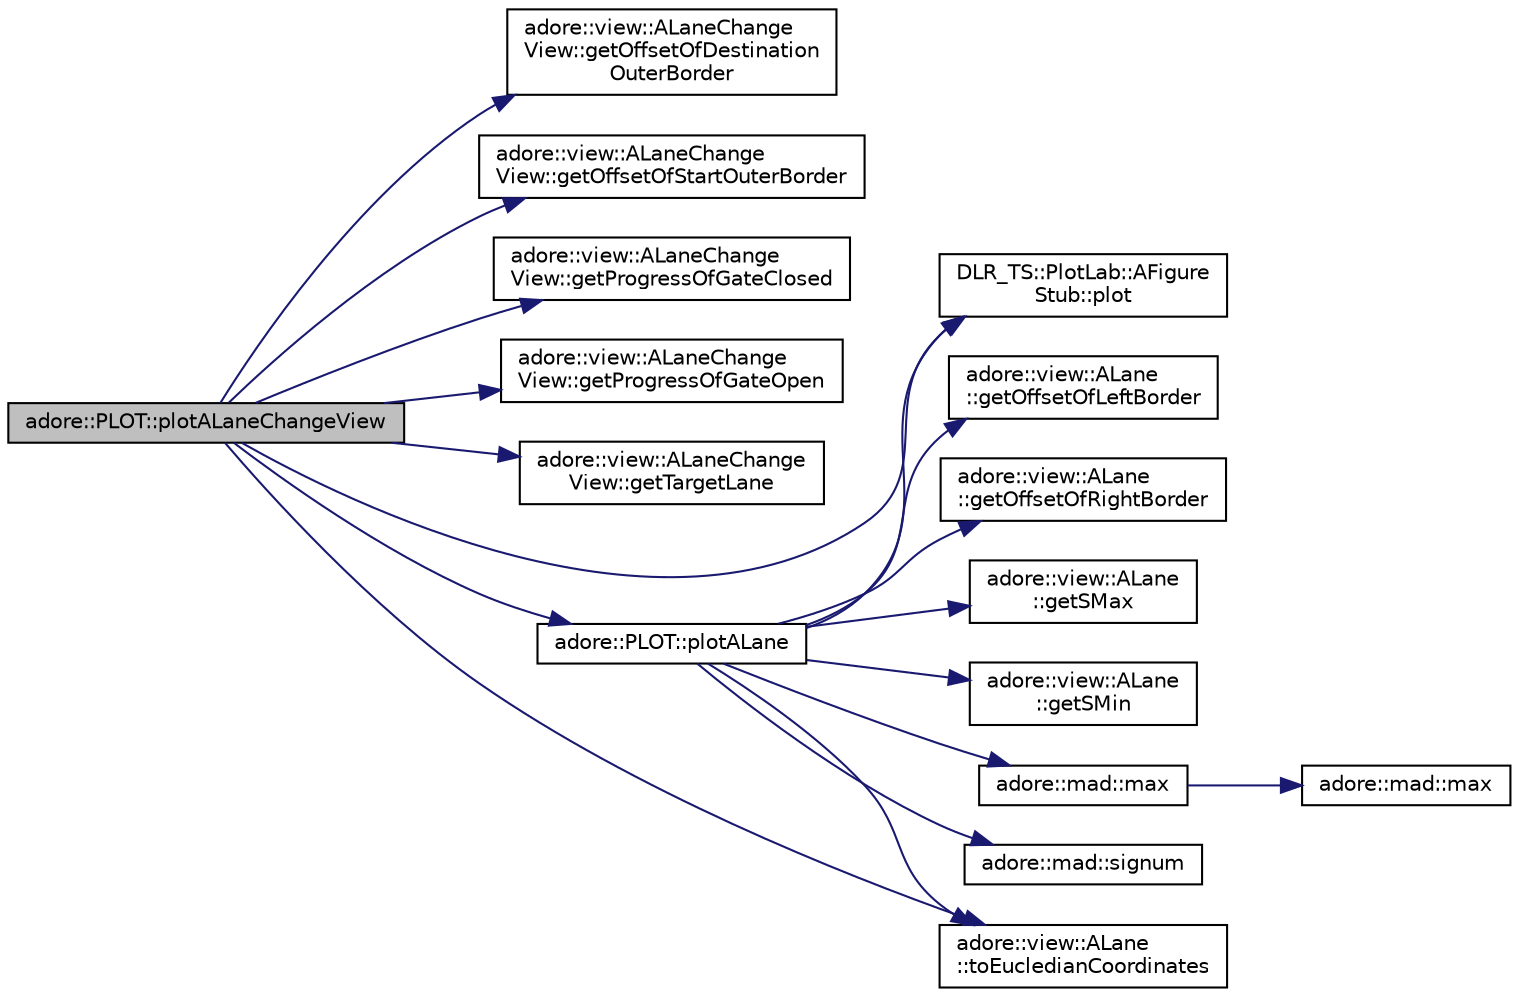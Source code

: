 digraph "adore::PLOT::plotALaneChangeView"
{
 // LATEX_PDF_SIZE
  edge [fontname="Helvetica",fontsize="10",labelfontname="Helvetica",labelfontsize="10"];
  node [fontname="Helvetica",fontsize="10",shape=record];
  rankdir="LR";
  Node1 [label="adore::PLOT::plotALaneChangeView",height=0.2,width=0.4,color="black", fillcolor="grey75", style="filled", fontcolor="black",tooltip=" "];
  Node1 -> Node2 [color="midnightblue",fontsize="10",style="solid",fontname="Helvetica"];
  Node2 [label="adore::view::ALaneChange\lView::getOffsetOfDestination\lOuterBorder",height=0.2,width=0.4,color="black", fillcolor="white", style="filled",URL="$classadore_1_1view_1_1ALaneChangeView.html#a69d39d9f90f30f433c7b810480e8d696",tooltip=" "];
  Node1 -> Node3 [color="midnightblue",fontsize="10",style="solid",fontname="Helvetica"];
  Node3 [label="adore::view::ALaneChange\lView::getOffsetOfStartOuterBorder",height=0.2,width=0.4,color="black", fillcolor="white", style="filled",URL="$classadore_1_1view_1_1ALaneChangeView.html#aed0a902376defffe3babac138296f195",tooltip=" "];
  Node1 -> Node4 [color="midnightblue",fontsize="10",style="solid",fontname="Helvetica"];
  Node4 [label="adore::view::ALaneChange\lView::getProgressOfGateClosed",height=0.2,width=0.4,color="black", fillcolor="white", style="filled",URL="$classadore_1_1view_1_1ALaneChangeView.html#a9713d7ef31892dca584dde8d75929f46",tooltip=" "];
  Node1 -> Node5 [color="midnightblue",fontsize="10",style="solid",fontname="Helvetica"];
  Node5 [label="adore::view::ALaneChange\lView::getProgressOfGateOpen",height=0.2,width=0.4,color="black", fillcolor="white", style="filled",URL="$classadore_1_1view_1_1ALaneChangeView.html#a504104cf3e97d02cd0c03064d7363c29",tooltip=" "];
  Node1 -> Node6 [color="midnightblue",fontsize="10",style="solid",fontname="Helvetica"];
  Node6 [label="adore::view::ALaneChange\lView::getTargetLane",height=0.2,width=0.4,color="black", fillcolor="white", style="filled",URL="$classadore_1_1view_1_1ALaneChangeView.html#a843001a04d0823731b89ff25f75501d5",tooltip=" "];
  Node1 -> Node7 [color="midnightblue",fontsize="10",style="solid",fontname="Helvetica"];
  Node7 [label="DLR_TS::PlotLab::AFigure\lStub::plot",height=0.2,width=0.4,color="black", fillcolor="white", style="filled",URL="$classDLR__TS_1_1PlotLab_1_1AFigureStub.html#accf20dccb771d2bad1fec053e187a327",tooltip=" "];
  Node1 -> Node8 [color="midnightblue",fontsize="10",style="solid",fontname="Helvetica"];
  Node8 [label="adore::PLOT::plotALane",height=0.2,width=0.4,color="black", fillcolor="white", style="filled",URL="$namespaceadore_1_1PLOT.html#a80354490aefe850ffc495623d663d3ce",tooltip=" "];
  Node8 -> Node9 [color="midnightblue",fontsize="10",style="solid",fontname="Helvetica"];
  Node9 [label="adore::view::ALane\l::getOffsetOfLeftBorder",height=0.2,width=0.4,color="black", fillcolor="white", style="filled",URL="$classadore_1_1view_1_1ALane.html#aa616301e757098205950bc7d1cee4586",tooltip=" "];
  Node8 -> Node10 [color="midnightblue",fontsize="10",style="solid",fontname="Helvetica"];
  Node10 [label="adore::view::ALane\l::getOffsetOfRightBorder",height=0.2,width=0.4,color="black", fillcolor="white", style="filled",URL="$classadore_1_1view_1_1ALane.html#a2b7143f0fd31d7c9dd447f5cfeb3f059",tooltip=" "];
  Node8 -> Node11 [color="midnightblue",fontsize="10",style="solid",fontname="Helvetica"];
  Node11 [label="adore::view::ALane\l::getSMax",height=0.2,width=0.4,color="black", fillcolor="white", style="filled",URL="$classadore_1_1view_1_1ALane.html#a344a89f8d9d469bb914937290c6e8665",tooltip=" "];
  Node8 -> Node12 [color="midnightblue",fontsize="10",style="solid",fontname="Helvetica"];
  Node12 [label="adore::view::ALane\l::getSMin",height=0.2,width=0.4,color="black", fillcolor="white", style="filled",URL="$classadore_1_1view_1_1ALane.html#a2a7860f87dfe69232353832299995461",tooltip=" "];
  Node8 -> Node13 [color="midnightblue",fontsize="10",style="solid",fontname="Helvetica"];
  Node13 [label="adore::mad::max",height=0.2,width=0.4,color="black", fillcolor="white", style="filled",URL="$namespaceadore_1_1mad.html#adea062854ef0b105a3fdca8cf2aca945",tooltip=" "];
  Node13 -> Node14 [color="midnightblue",fontsize="10",style="solid",fontname="Helvetica"];
  Node14 [label="adore::mad::max",height=0.2,width=0.4,color="black", fillcolor="white", style="filled",URL="$namespaceadore_1_1mad.html#a618a8842fed7b9375957b1e393c58492",tooltip=" "];
  Node8 -> Node7 [color="midnightblue",fontsize="10",style="solid",fontname="Helvetica"];
  Node8 -> Node15 [color="midnightblue",fontsize="10",style="solid",fontname="Helvetica"];
  Node15 [label="adore::mad::signum",height=0.2,width=0.4,color="black", fillcolor="white", style="filled",URL="$namespaceadore_1_1mad.html#a9169a9aa0bc7ebf5ceb076c67908d76c",tooltip=" "];
  Node8 -> Node16 [color="midnightblue",fontsize="10",style="solid",fontname="Helvetica"];
  Node16 [label="adore::view::ALane\l::toEucledianCoordinates",height=0.2,width=0.4,color="black", fillcolor="white", style="filled",URL="$classadore_1_1view_1_1ALane.html#a776918d9531af91a3317d7c6ec766a46",tooltip=" "];
  Node1 -> Node16 [color="midnightblue",fontsize="10",style="solid",fontname="Helvetica"];
}
